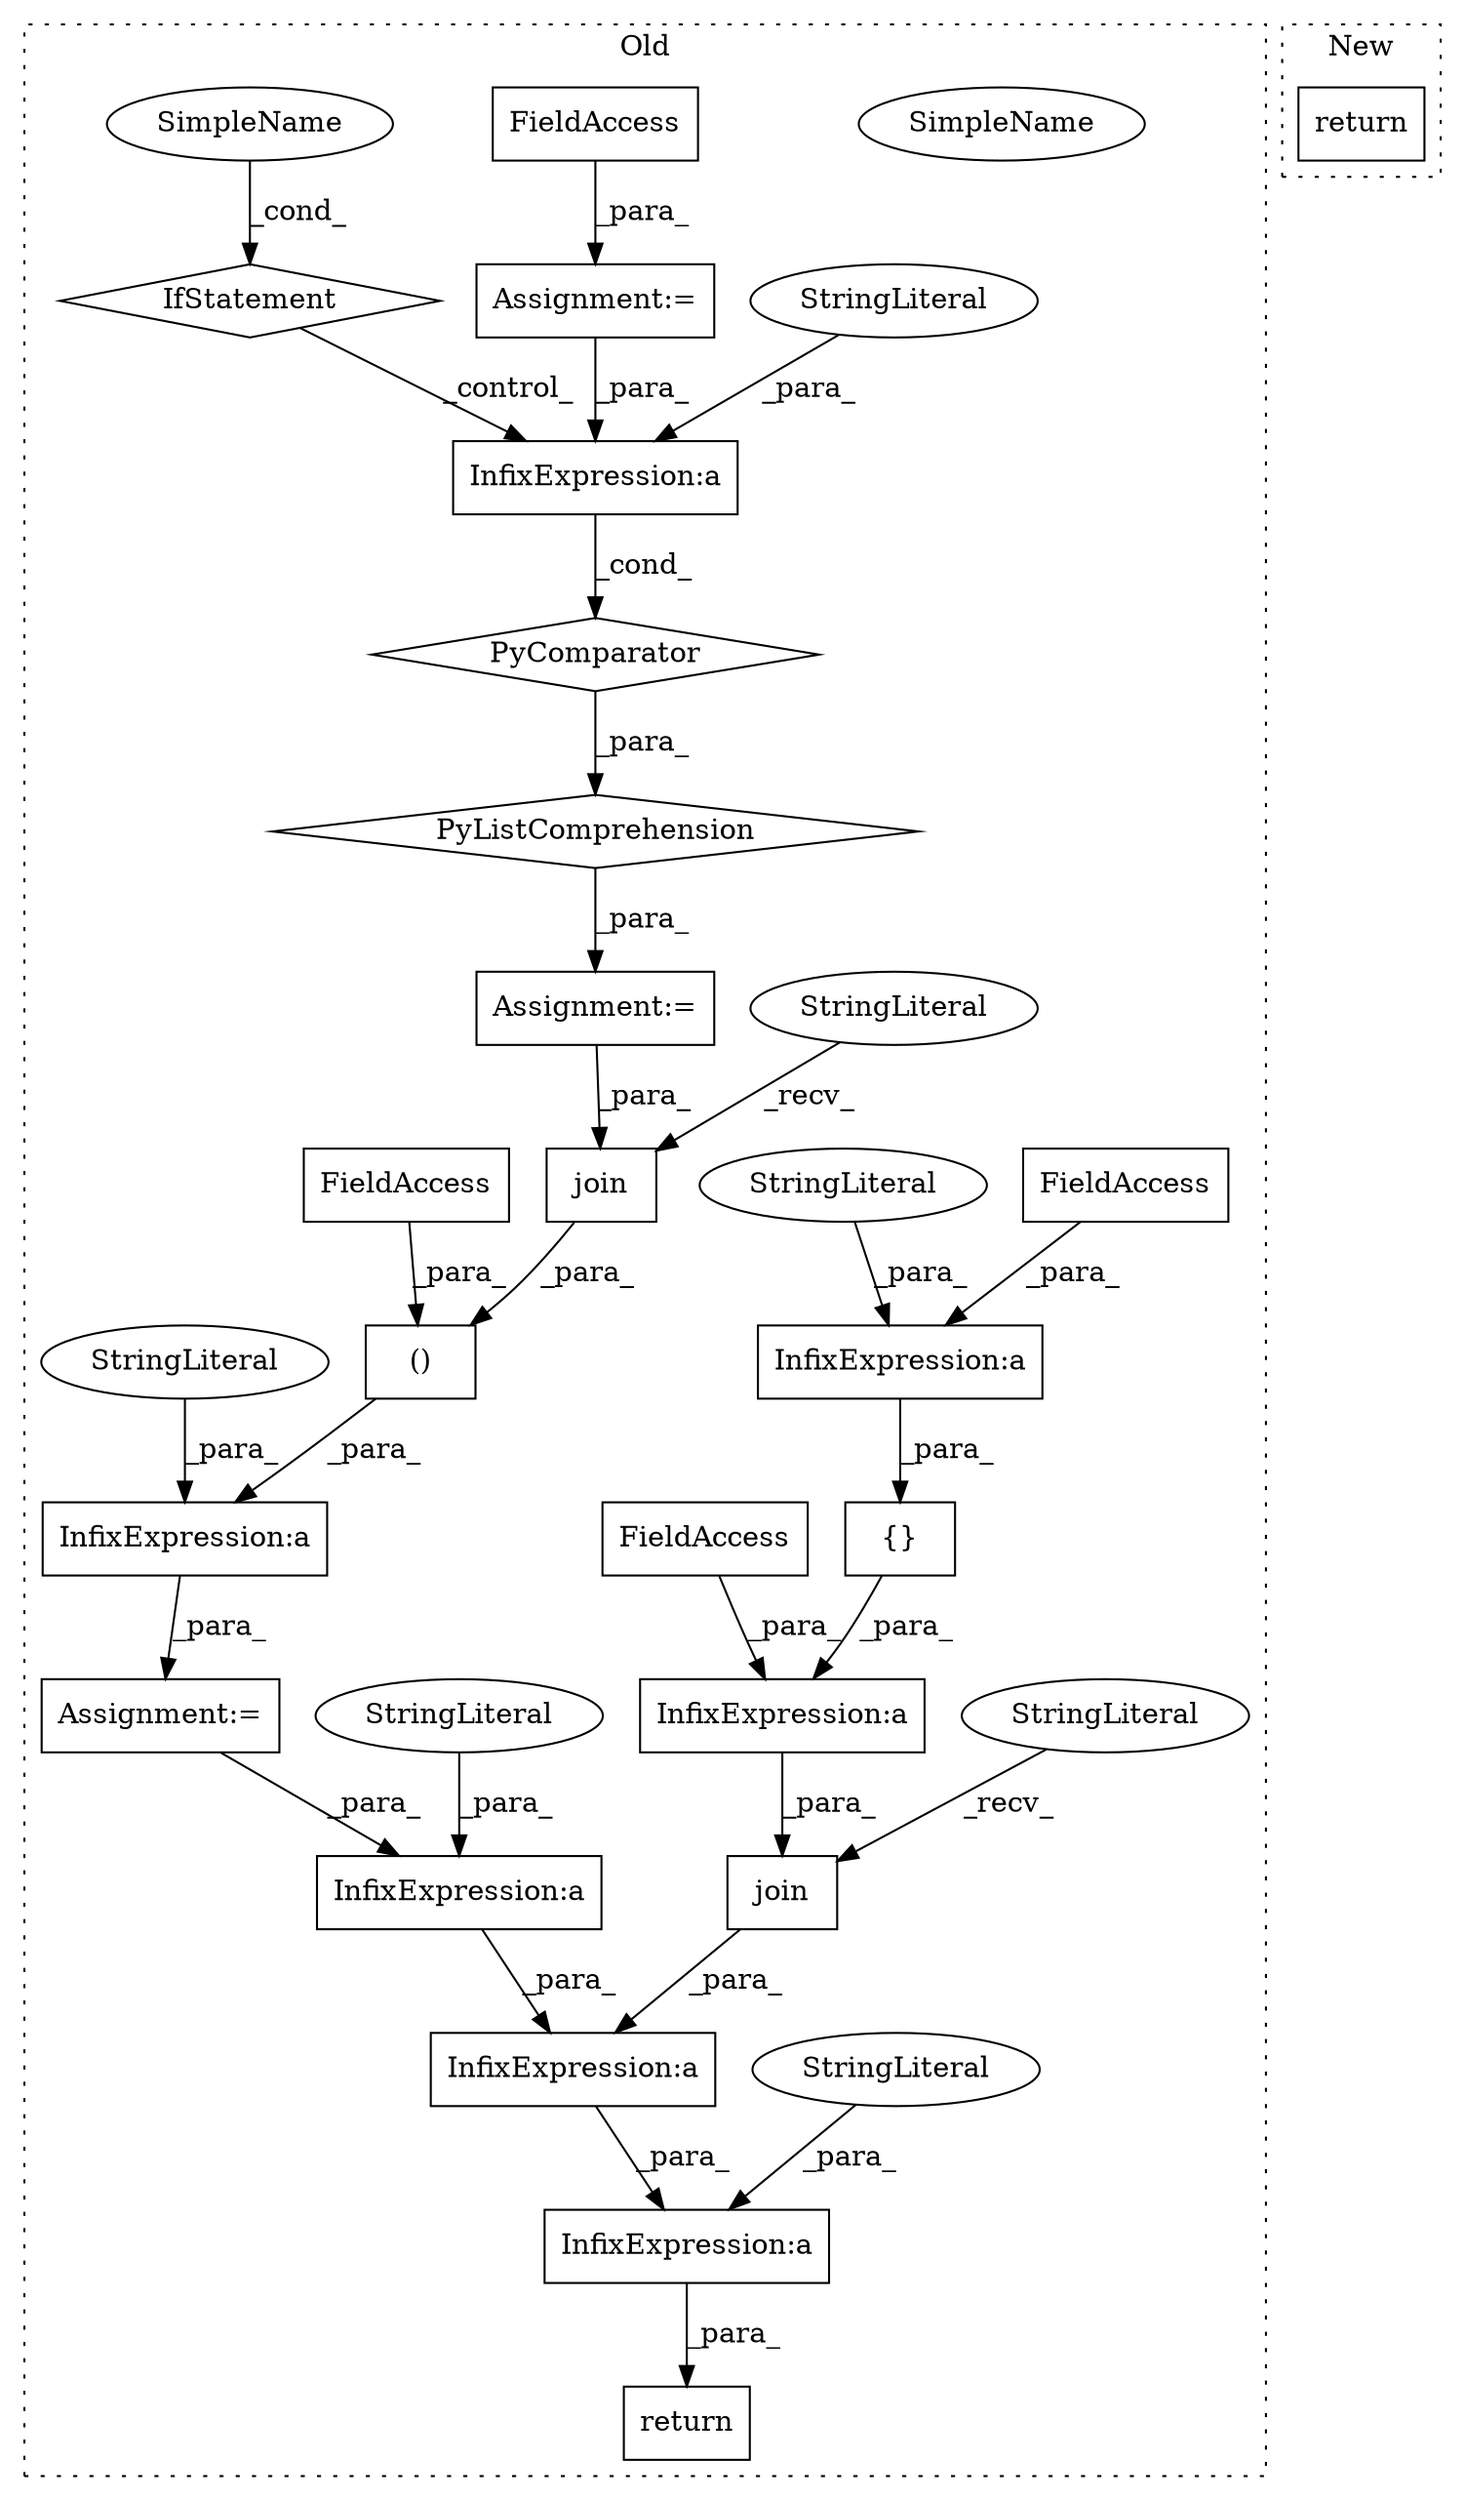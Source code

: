digraph G {
subgraph cluster0 {
1 [label="join" a="32" s="2746,2759" l="5,1" shape="box"];
3 [label="return" a="41" s="2792" l="7" shape="box"];
4 [label="StringLiteral" a="45" s="2742" l="3" shape="ellipse"];
5 [label="Assignment:=" a="7" s="2554" l="34" shape="box"];
6 [label="PyComparator" a="113" s="2554" l="34" shape="diamond"];
7 [label="PyListComprehension" a="109" s="2433" l="163" shape="diamond"];
8 [label="Assignment:=" a="7" s="2694" l="1" shape="box"];
9 [label="InfixExpression:a" a="27" s="2809" l="3" shape="box"];
10 [label="StringLiteral" a="45" s="2812" l="3" shape="ellipse"];
11 [label="InfixExpression:a" a="27" s="2486" l="3" shape="box"];
12 [label="StringLiteral" a="45" s="2434" l="52" shape="ellipse"];
13 [label="SimpleName" a="42" s="2583" l="5" shape="ellipse"];
14 [label="IfStatement" a="25" s="2554" l="34" shape="diamond"];
15 [label="()" a="106" s="2742" l="41" shape="box"];
16 [label="InfixExpression:a" a="27" s="2845" l="3" shape="box"];
17 [label="InfixExpression:a" a="27" s="2734" l="8" shape="box"];
18 [label="InfixExpression:a" a="27" s="2862" l="3" shape="box"];
19 [label="InfixExpression:a" a="27" s="2816" l="3" shape="box"];
20 [label="InfixExpression:a" a="27" s="2880" l="3" shape="box"];
21 [label="{}" a="4" s="2838,2861" l="1,1" shape="box"];
22 [label="FieldAccess" a="22" s="2848" l="12" shape="box"];
23 [label="FieldAccess" a="22" s="2773" l="10" shape="box"];
24 [label="FieldAccess" a="22" s="2562" l="17" shape="box"];
25 [label="FieldAccess" a="22" s="2865" l="13" shape="box"];
26 [label="join" a="32" s="2824,2878" l="5,1" shape="box"];
27 [label="StringLiteral" a="45" s="2819" l="4" shape="ellipse"];
28 [label="StringLiteral" a="45" s="2840" l="5" shape="ellipse"];
29 [label="StringLiteral" a="45" s="2883" l="3" shape="ellipse"];
30 [label="Assignment:=" a="7" s="2421" l="12" shape="box"];
31 [label="StringLiteral" a="45" s="2713" l="21" shape="ellipse"];
32 [label="SimpleName" a="42" s="2583" l="5" shape="ellipse"];
label = "Old";
style="dotted";
}
subgraph cluster1 {
2 [label="return" a="41" s="2409" l="8" shape="box"];
label = "New";
style="dotted";
}
1 -> 15 [label="_para_"];
4 -> 1 [label="_recv_"];
5 -> 11 [label="_para_"];
6 -> 7 [label="_para_"];
7 -> 30 [label="_para_"];
8 -> 9 [label="_para_"];
9 -> 19 [label="_para_"];
10 -> 9 [label="_para_"];
11 -> 6 [label="_cond_"];
12 -> 11 [label="_para_"];
14 -> 11 [label="_control_"];
15 -> 17 [label="_para_"];
16 -> 21 [label="_para_"];
17 -> 8 [label="_para_"];
18 -> 26 [label="_para_"];
19 -> 20 [label="_para_"];
20 -> 3 [label="_para_"];
21 -> 18 [label="_para_"];
22 -> 16 [label="_para_"];
23 -> 15 [label="_para_"];
24 -> 5 [label="_para_"];
25 -> 18 [label="_para_"];
26 -> 19 [label="_para_"];
27 -> 26 [label="_recv_"];
28 -> 16 [label="_para_"];
29 -> 20 [label="_para_"];
30 -> 1 [label="_para_"];
31 -> 17 [label="_para_"];
32 -> 14 [label="_cond_"];
}